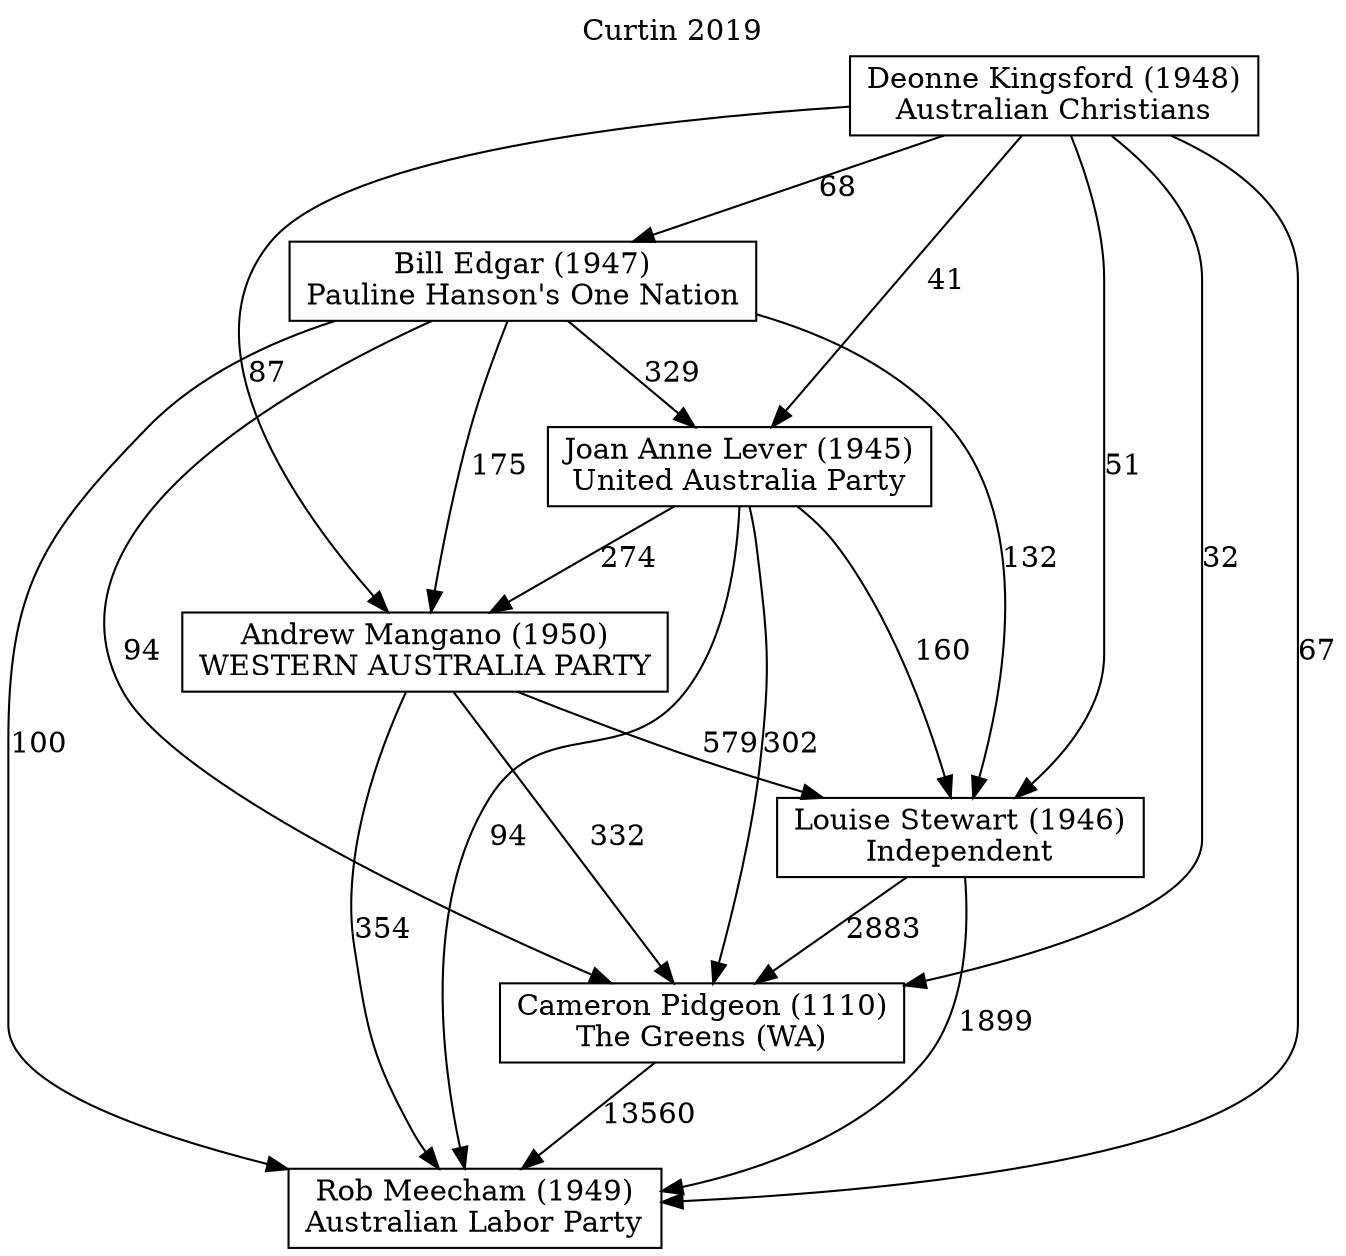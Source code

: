 // House preference flow
digraph "Rob Meecham (1949)_Curtin_2019" {
	graph [label="Curtin 2019" labelloc=t mclimit=10]
	node [shape=box]
	"Andrew Mangano (1950)" [label="Andrew Mangano (1950)
WESTERN AUSTRALIA PARTY"]
	"Bill Edgar (1947)" [label="Bill Edgar (1947)
Pauline Hanson's One Nation"]
	"Cameron Pidgeon (1110)" [label="Cameron Pidgeon (1110)
The Greens (WA)"]
	"Deonne Kingsford (1948)" [label="Deonne Kingsford (1948)
Australian Christians"]
	"Joan Anne Lever (1945)" [label="Joan Anne Lever (1945)
United Australia Party"]
	"Louise Stewart (1946)" [label="Louise Stewart (1946)
Independent"]
	"Rob Meecham (1949)" [label="Rob Meecham (1949)
Australian Labor Party"]
	"Andrew Mangano (1950)" -> "Cameron Pidgeon (1110)" [label=332]
	"Andrew Mangano (1950)" -> "Louise Stewart (1946)" [label=579]
	"Andrew Mangano (1950)" -> "Rob Meecham (1949)" [label=354]
	"Bill Edgar (1947)" -> "Andrew Mangano (1950)" [label=175]
	"Bill Edgar (1947)" -> "Cameron Pidgeon (1110)" [label=94]
	"Bill Edgar (1947)" -> "Joan Anne Lever (1945)" [label=329]
	"Bill Edgar (1947)" -> "Louise Stewart (1946)" [label=132]
	"Bill Edgar (1947)" -> "Rob Meecham (1949)" [label=100]
	"Cameron Pidgeon (1110)" -> "Rob Meecham (1949)" [label=13560]
	"Deonne Kingsford (1948)" -> "Andrew Mangano (1950)" [label=87]
	"Deonne Kingsford (1948)" -> "Bill Edgar (1947)" [label=68]
	"Deonne Kingsford (1948)" -> "Cameron Pidgeon (1110)" [label=32]
	"Deonne Kingsford (1948)" -> "Joan Anne Lever (1945)" [label=41]
	"Deonne Kingsford (1948)" -> "Louise Stewart (1946)" [label=51]
	"Deonne Kingsford (1948)" -> "Rob Meecham (1949)" [label=67]
	"Joan Anne Lever (1945)" -> "Andrew Mangano (1950)" [label=274]
	"Joan Anne Lever (1945)" -> "Cameron Pidgeon (1110)" [label=302]
	"Joan Anne Lever (1945)" -> "Louise Stewart (1946)" [label=160]
	"Joan Anne Lever (1945)" -> "Rob Meecham (1949)" [label=94]
	"Louise Stewart (1946)" -> "Cameron Pidgeon (1110)" [label=2883]
	"Louise Stewart (1946)" -> "Rob Meecham (1949)" [label=1899]
}

